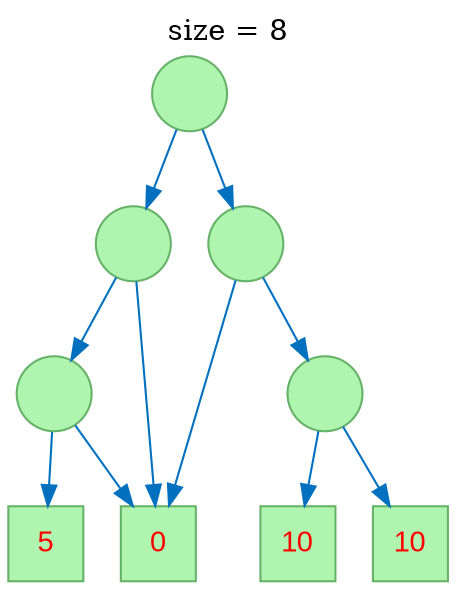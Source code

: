 digraph "sv-7-10" {
labelloc="t"label="size = 8"node [fontname="Arial", fontcolor=red, shape=circle, style=filled, color="#66B268", fillcolor="#AFF4AF" ];
edge [color = "#0070BF"];
122883338 [label=""];
122883338 -> 666641942;
666641942 [label=""];
666641942 -> 960604060;
960604060 [label=""];
960604060 -> 2129789493;
2129789493 [label="0" , shape=square];
960604060 -> 1349393271;
1349393271 [label="5" , shape=square];
666641942 -> 2129789493;
2129789493 [label="0" , shape=square];
122883338 -> 1338668845;
1338668845 [label=""];
1338668845 -> 2129789493;
2129789493 [label="0" , shape=square];
1338668845 -> 159413332;
159413332 [label=""];
159413332 -> 1028214719;
1028214719 [label="10" , shape=square];
159413332 -> 500977346;
500977346 [label="10" , shape=square];
}
